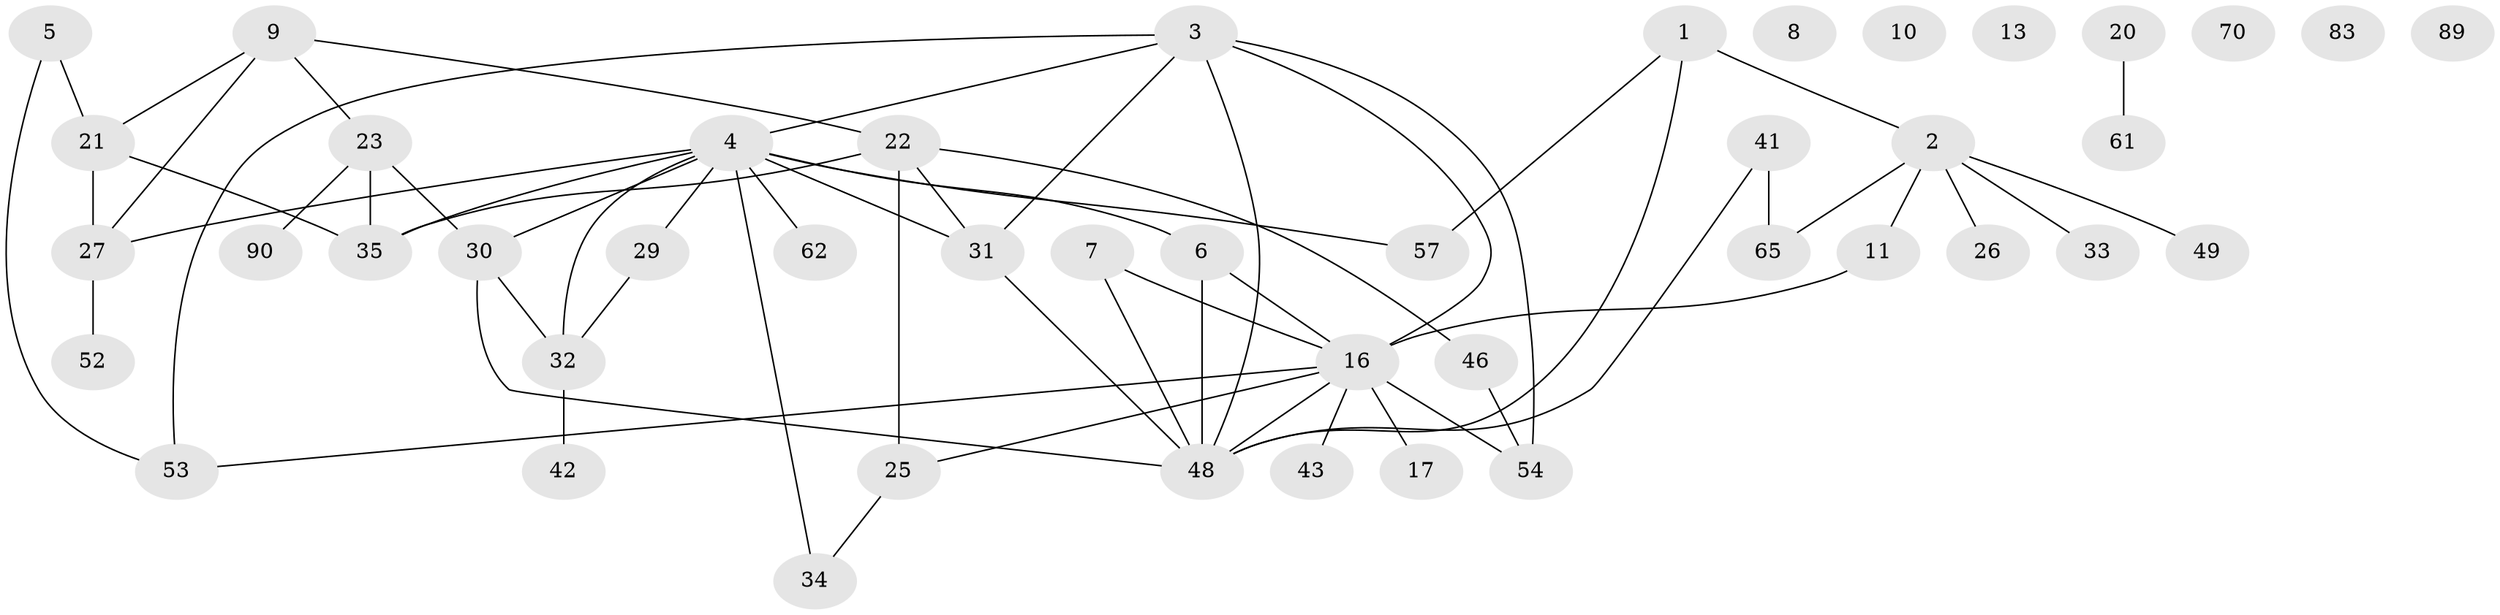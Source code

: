 // original degree distribution, {3: 0.13186813186813187, 2: 0.31868131868131866, 5: 0.054945054945054944, 0: 0.06593406593406594, 4: 0.1978021978021978, 1: 0.2087912087912088, 6: 0.02197802197802198}
// Generated by graph-tools (version 1.1) at 2025/13/03/09/25 04:13:07]
// undirected, 45 vertices, 61 edges
graph export_dot {
graph [start="1"]
  node [color=gray90,style=filled];
  1 [super="+87"];
  2 [super="+19+15"];
  3 [super="+44+39"];
  4 [super="+85+36"];
  5 [super="+47+12"];
  6 [super="+37+14+81"];
  7;
  8;
  9;
  10;
  11;
  13;
  16 [super="+75+18+45+24"];
  17;
  20 [super="+67"];
  21 [super="+28"];
  22 [super="+63"];
  23 [super="+40"];
  25 [super="+51"];
  26;
  27 [super="+56"];
  29;
  30 [super="+69"];
  31 [super="+71+66"];
  32 [super="+59"];
  33;
  34;
  35 [super="+79"];
  41 [super="+73"];
  42;
  43;
  46 [super="+91"];
  48 [super="+76"];
  49 [super="+50"];
  52 [super="+74+64"];
  53;
  54;
  57 [super="+88"];
  61;
  62;
  65;
  70;
  83;
  89;
  90;
  1 -- 48;
  1 -- 57;
  1 -- 2;
  2 -- 65;
  2 -- 33;
  2 -- 26;
  2 -- 11;
  2 -- 49;
  3 -- 48;
  3 -- 31;
  3 -- 4;
  3 -- 53;
  3 -- 54;
  3 -- 16;
  4 -- 32;
  4 -- 34;
  4 -- 35;
  4 -- 6;
  4 -- 57;
  4 -- 29;
  4 -- 62;
  4 -- 30;
  4 -- 31;
  4 -- 27;
  5 -- 21;
  5 -- 53;
  6 -- 48;
  6 -- 16;
  7 -- 48;
  7 -- 16;
  9 -- 21;
  9 -- 22;
  9 -- 23;
  9 -- 27;
  11 -- 16;
  16 -- 25;
  16 -- 43;
  16 -- 48 [weight=2];
  16 -- 53;
  16 -- 54;
  16 -- 17;
  20 -- 61;
  21 -- 27;
  21 -- 35;
  22 -- 35;
  22 -- 31;
  22 -- 46;
  22 -- 25;
  23 -- 30 [weight=2];
  23 -- 35 [weight=2];
  23 -- 90;
  25 -- 34;
  27 -- 52;
  29 -- 32;
  30 -- 48;
  30 -- 32;
  31 -- 48 [weight=2];
  32 -- 42;
  41 -- 65;
  41 -- 48;
  46 -- 54;
}
